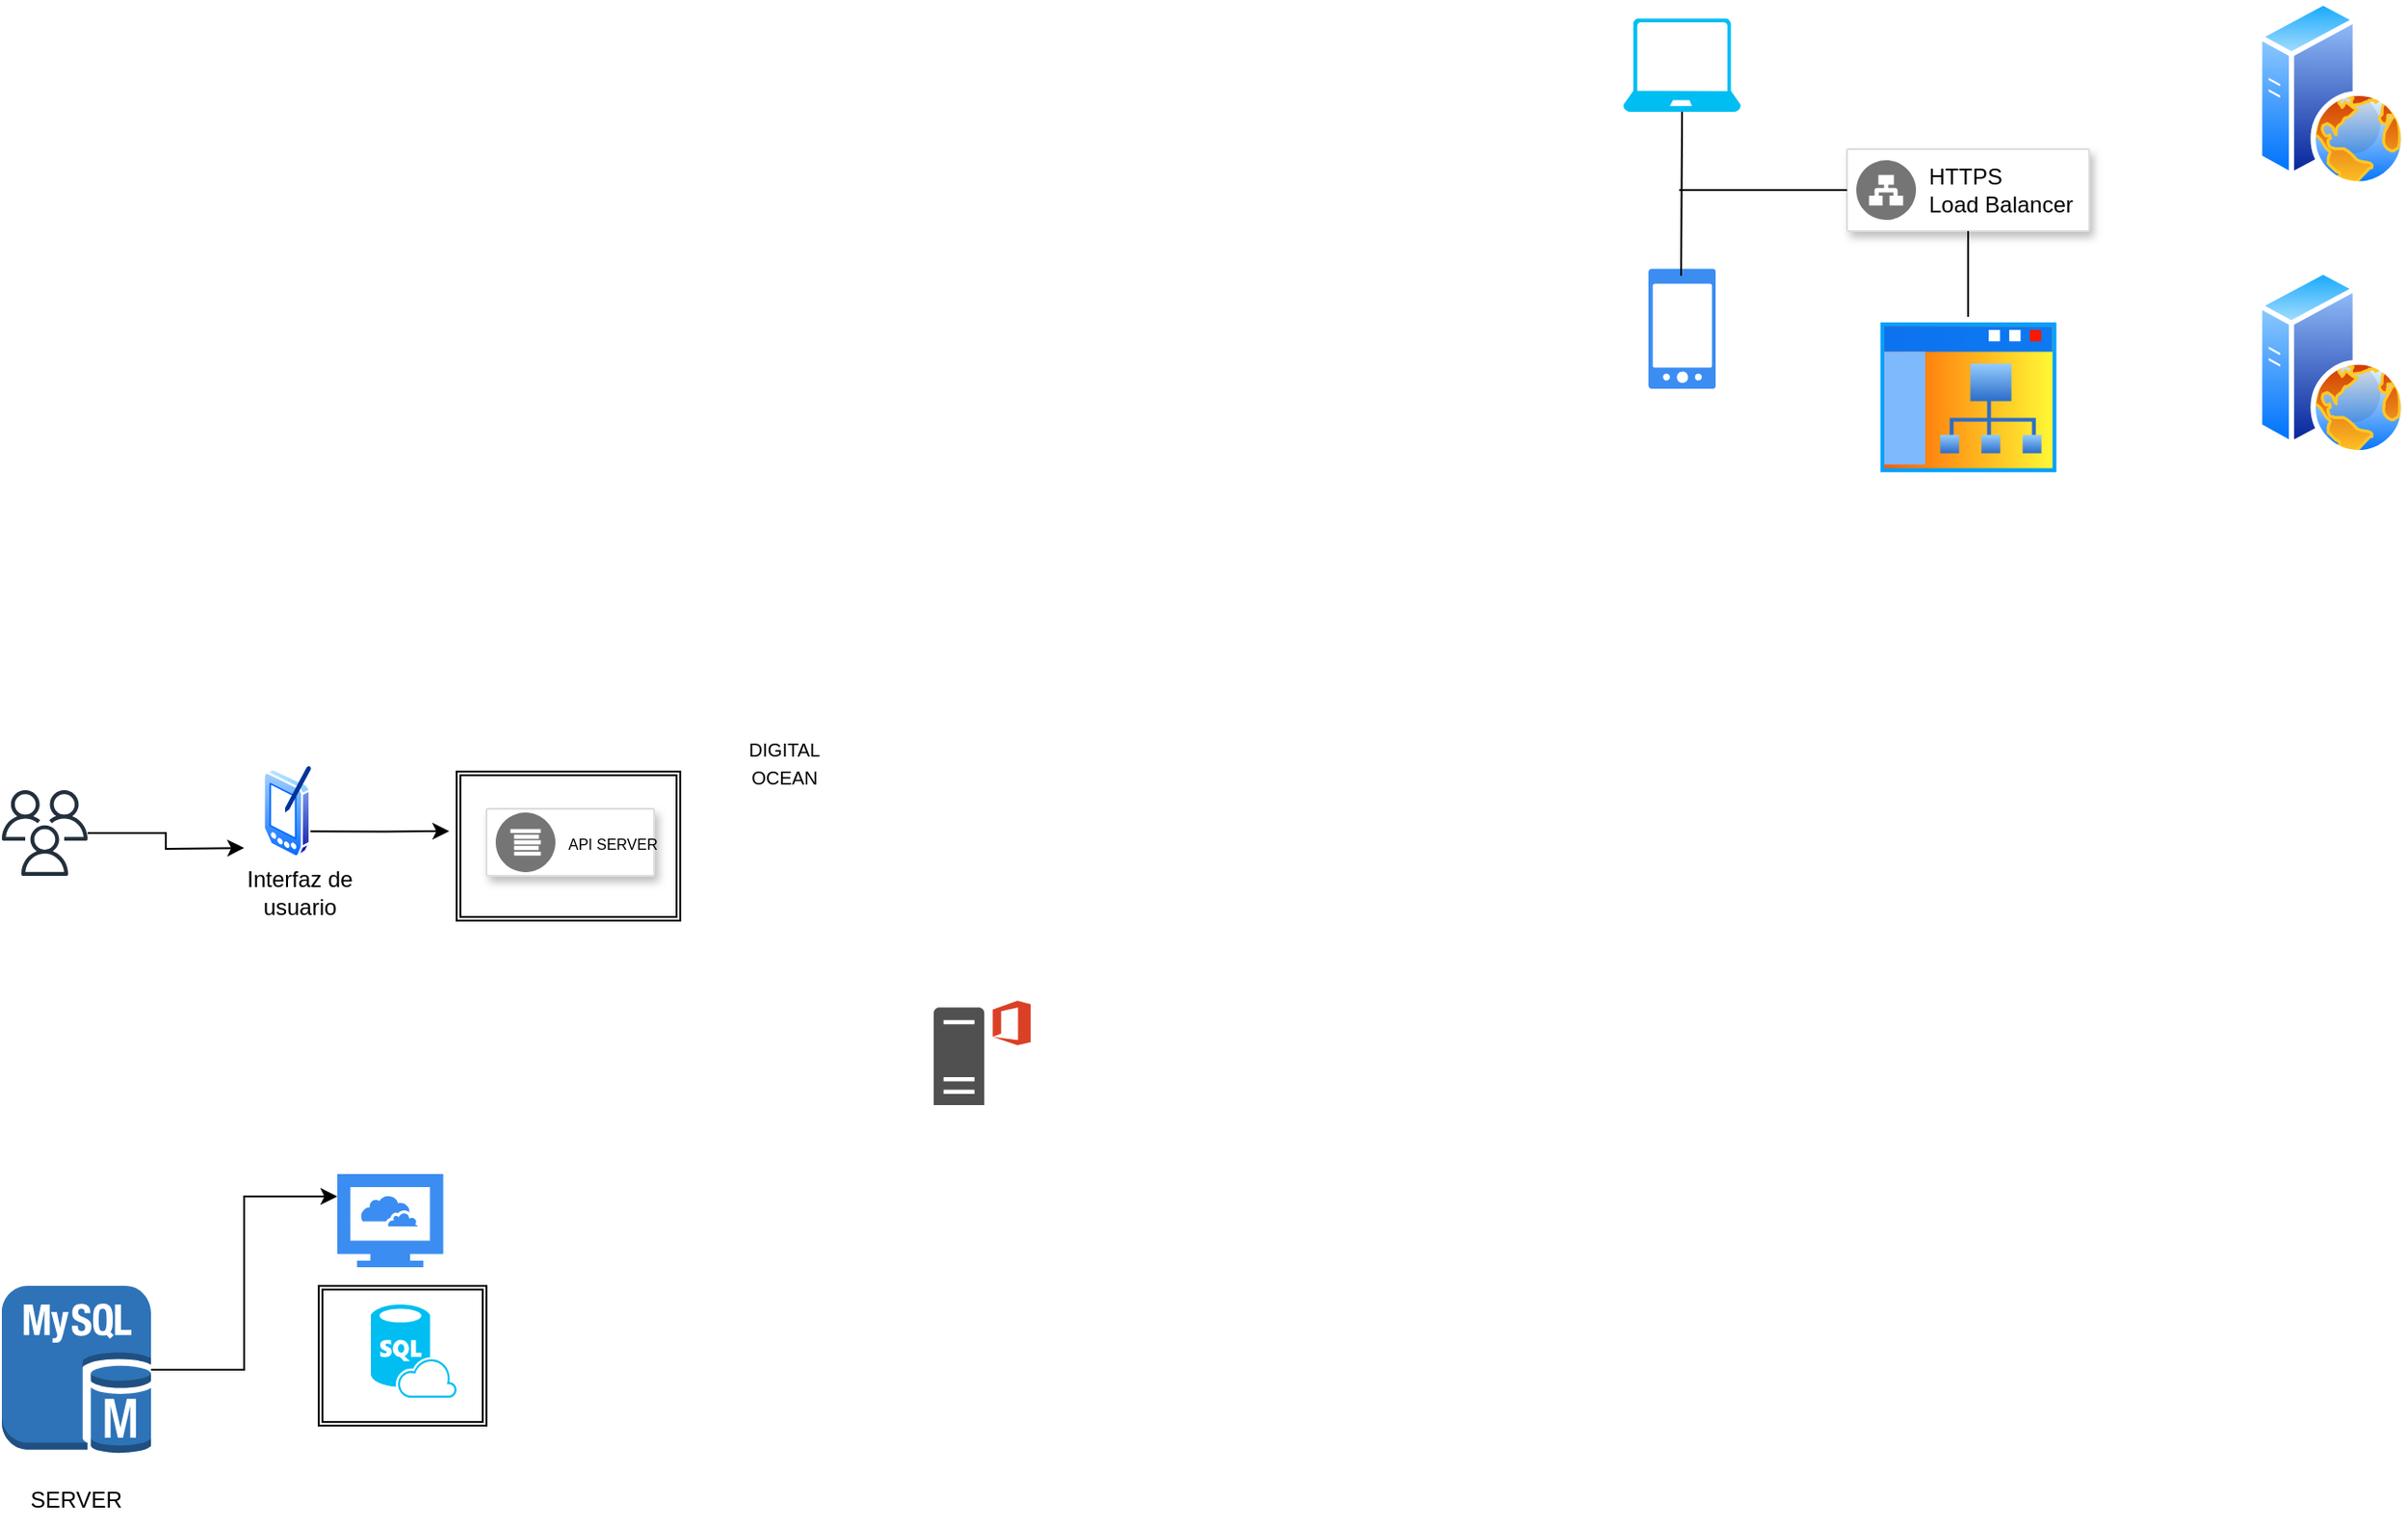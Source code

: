 <mxfile version="22.0.6" type="github">
  <diagram name="Página-1" id="PYHdCMtaZ9K6iWC_R7Uq">
    <mxGraphModel dx="880" dy="478" grid="1" gridSize="10" guides="1" tooltips="1" connect="1" arrows="1" fold="1" page="1" pageScale="1" pageWidth="827" pageHeight="1169" math="0" shadow="0">
      <root>
        <mxCell id="0" />
        <mxCell id="1" parent="0" />
        <mxCell id="VWmujf-tKI-zSH2csgcB-4" value="" style="sketch=0;outlineConnect=0;fontColor=#232F3E;gradientColor=none;fillColor=#232F3D;strokeColor=none;dashed=0;verticalLabelPosition=bottom;verticalAlign=top;align=center;html=1;fontSize=12;fontStyle=0;aspect=fixed;pointerEvents=1;shape=mxgraph.aws4.users;" parent="1" vertex="1">
          <mxGeometry x="20" y="444" width="46" height="46" as="geometry" />
        </mxCell>
        <mxCell id="VWmujf-tKI-zSH2csgcB-7" value="Interfaz de usuario" style="text;html=1;strokeColor=none;fillColor=none;align=center;verticalAlign=middle;whiteSpace=wrap;rounded=0;" parent="1" vertex="1">
          <mxGeometry x="150" y="484" width="60" height="30" as="geometry" />
        </mxCell>
        <mxCell id="VWmujf-tKI-zSH2csgcB-8" value="" style="sketch=0;pointerEvents=1;shadow=0;dashed=0;html=1;strokeColor=none;fillColor=#505050;labelPosition=center;verticalLabelPosition=bottom;verticalAlign=top;outlineConnect=0;align=center;shape=mxgraph.office.servers.office_web_apps_server;" parent="1" vertex="1">
          <mxGeometry x="520" y="557" width="52" height="56" as="geometry" />
        </mxCell>
        <mxCell id="VWmujf-tKI-zSH2csgcB-13" value="&lt;font style=&quot;font-size: 10px;&quot;&gt;DIGITAL OCEAN&lt;/font&gt;" style="text;html=1;strokeColor=none;fillColor=none;align=center;verticalAlign=middle;whiteSpace=wrap;rounded=0;" parent="1" vertex="1">
          <mxGeometry x="410" y="414" width="60" height="30" as="geometry" />
        </mxCell>
        <mxCell id="VWmujf-tKI-zSH2csgcB-16" value="" style="shape=image;html=1;verticalAlign=top;verticalLabelPosition=bottom;labelBackgroundColor=#ffffff;imageAspect=0;aspect=fixed;image=https://cdn2.iconfinder.com/data/icons/css-vol-1/24/digitalocean-128.png;fillColor=#3333FF;" parent="1" vertex="1">
          <mxGeometry x="370" y="394" width="50" height="50" as="geometry" />
        </mxCell>
        <mxCell id="VWmujf-tKI-zSH2csgcB-19" value="" style="image;aspect=fixed;perimeter=ellipsePerimeter;html=1;align=center;shadow=0;dashed=0;spacingTop=3;image=img/lib/active_directory/pda.svg;" parent="1" vertex="1">
          <mxGeometry x="160" y="430" width="27" height="50" as="geometry" />
        </mxCell>
        <mxCell id="gVTh78AQYbCyY5CRqsvb-1" value="" style="sketch=0;html=1;aspect=fixed;strokeColor=none;shadow=0;fillColor=#3B8DF1;verticalAlign=top;labelPosition=center;verticalLabelPosition=bottom;shape=mxgraph.gcp2.phone_android" parent="1" vertex="1">
          <mxGeometry x="903.5" y="164.29" width="36" height="64.29" as="geometry" />
        </mxCell>
        <mxCell id="VWmujf-tKI-zSH2csgcB-20" value="" style="strokeColor=#dddddd;shadow=1;strokeWidth=1;rounded=1;absoluteArcSize=1;arcSize=2;" parent="1" vertex="1">
          <mxGeometry x="280" y="454" width="90" height="36" as="geometry" />
        </mxCell>
        <mxCell id="VWmujf-tKI-zSH2csgcB-21" value="&lt;font style=&quot;font-size: 8px;&quot;&gt;API SERVER&lt;/font&gt;" style="sketch=0;dashed=0;connectable=0;html=1;fillColor=#757575;strokeColor=none;shape=mxgraph.gcp2.logs_api;part=1;labelPosition=right;verticalLabelPosition=middle;align=left;verticalAlign=middle;spacingLeft=5;fontSize=12;" parent="VWmujf-tKI-zSH2csgcB-20" vertex="1">
          <mxGeometry y="0.5" width="32" height="32" relative="1" as="geometry">
            <mxPoint x="5" y="-16" as="offset" />
          </mxGeometry>
        </mxCell>
        <mxCell id="gVTh78AQYbCyY5CRqsvb-2" value="" style="verticalLabelPosition=bottom;html=1;verticalAlign=top;align=center;strokeColor=none;fillColor=#00BEF2;shape=mxgraph.azure.laptop;pointerEvents=1;" parent="1" vertex="1">
          <mxGeometry x="890" y="30" width="63" height="50" as="geometry" />
        </mxCell>
        <mxCell id="VWmujf-tKI-zSH2csgcB-24" value="" style="shape=ext;double=1;rounded=0;whiteSpace=wrap;html=1;fillColor=none;" parent="1" vertex="1">
          <mxGeometry x="264" y="434" width="120" height="80" as="geometry" />
        </mxCell>
        <mxCell id="gVTh78AQYbCyY5CRqsvb-9" value="" style="strokeColor=#dddddd;shadow=1;strokeWidth=1;rounded=1;absoluteArcSize=1;arcSize=2;" parent="1" vertex="1">
          <mxGeometry x="1010" y="100" width="130" height="44" as="geometry" />
        </mxCell>
        <mxCell id="gVTh78AQYbCyY5CRqsvb-10" value="HTTPS&#xa;Load Balancer" style="sketch=0;dashed=0;connectable=0;html=1;fillColor=#757575;strokeColor=none;shape=mxgraph.gcp2.network_load_balancer;part=1;labelPosition=right;verticalLabelPosition=middle;align=left;verticalAlign=middle;spacingLeft=5;fontSize=12;" parent="gVTh78AQYbCyY5CRqsvb-9" vertex="1">
          <mxGeometry y="0.5" width="32" height="32" relative="1" as="geometry">
            <mxPoint x="5" y="-16" as="offset" />
          </mxGeometry>
        </mxCell>
        <mxCell id="gVTh78AQYbCyY5CRqsvb-13" value="" style="image;aspect=fixed;perimeter=ellipsePerimeter;html=1;align=center;shadow=0;dashed=0;spacingTop=3;image=img/lib/active_directory/sub_site.svg;" parent="1" vertex="1">
          <mxGeometry x="1025" y="190" width="100" height="86" as="geometry" />
        </mxCell>
        <mxCell id="VWmujf-tKI-zSH2csgcB-26" style="edgeStyle=orthogonalEdgeStyle;rounded=0;orthogonalLoop=1;jettySize=auto;html=1;exitX=1;exitY=0.75;exitDx=0;exitDy=0;entryX=-0.033;entryY=0.4;entryDx=0;entryDy=0;entryPerimeter=0;" parent="1" source="VWmujf-tKI-zSH2csgcB-19" target="VWmujf-tKI-zSH2csgcB-24" edge="1">
          <mxGeometry relative="1" as="geometry" />
        </mxCell>
        <mxCell id="gVTh78AQYbCyY5CRqsvb-14" value="" style="endArrow=none;html=1;rounded=0;entryX=0;entryY=0.5;entryDx=0;entryDy=0;" parent="1" target="gVTh78AQYbCyY5CRqsvb-9" edge="1">
          <mxGeometry width="50" height="50" relative="1" as="geometry">
            <mxPoint x="920" y="122" as="sourcePoint" />
            <mxPoint x="1050" y="370" as="targetPoint" />
          </mxGeometry>
        </mxCell>
        <mxCell id="VWmujf-tKI-zSH2csgcB-17" style="edgeStyle=orthogonalEdgeStyle;rounded=0;orthogonalLoop=1;jettySize=auto;html=1;entryX=0;entryY=0.75;entryDx=0;entryDy=0;" parent="1" source="VWmujf-tKI-zSH2csgcB-4" edge="1">
          <mxGeometry relative="1" as="geometry">
            <mxPoint x="150" y="475" as="targetPoint" />
          </mxGeometry>
        </mxCell>
        <mxCell id="gVTh78AQYbCyY5CRqsvb-15" value="" style="endArrow=none;html=1;rounded=0;entryX=0.5;entryY=1;entryDx=0;entryDy=0;entryPerimeter=0;exitX=0.486;exitY=0.058;exitDx=0;exitDy=0;exitPerimeter=0;" parent="1" source="gVTh78AQYbCyY5CRqsvb-1" target="gVTh78AQYbCyY5CRqsvb-2" edge="1">
          <mxGeometry width="50" height="50" relative="1" as="geometry">
            <mxPoint x="1000" y="420" as="sourcePoint" />
            <mxPoint x="1050" y="370" as="targetPoint" />
          </mxGeometry>
        </mxCell>
        <mxCell id="gVTh78AQYbCyY5CRqsvb-16" value="" style="endArrow=none;html=1;rounded=0;" parent="1" source="gVTh78AQYbCyY5CRqsvb-13" target="gVTh78AQYbCyY5CRqsvb-9" edge="1">
          <mxGeometry width="50" height="50" relative="1" as="geometry">
            <mxPoint x="1000" y="420" as="sourcePoint" />
            <mxPoint x="1050" y="370" as="targetPoint" />
          </mxGeometry>
        </mxCell>
        <mxCell id="gVTh78AQYbCyY5CRqsvb-17" value="" style="image;aspect=fixed;perimeter=ellipsePerimeter;html=1;align=center;shadow=0;dashed=0;spacingTop=3;image=img/lib/active_directory/web_server.svg;" parent="1" vertex="1">
          <mxGeometry x="1230" y="20" width="80" height="100" as="geometry" />
        </mxCell>
        <mxCell id="gVTh78AQYbCyY5CRqsvb-18" value="" style="image;aspect=fixed;perimeter=ellipsePerimeter;html=1;align=center;shadow=0;dashed=0;spacingTop=3;image=img/lib/active_directory/web_server.svg;" parent="1" vertex="1">
          <mxGeometry x="1230" y="164.29" width="80" height="100" as="geometry" />
        </mxCell>
        <mxCell id="PNPp258NkE-0I14bSV6u-2" value="" style="outlineConnect=0;dashed=0;verticalLabelPosition=bottom;verticalAlign=top;align=center;html=1;shape=mxgraph.aws3.mysql_db_instance;fillColor=#2E73B8;gradientColor=none;" vertex="1" parent="1">
          <mxGeometry x="20" y="710" width="80" height="90" as="geometry" />
        </mxCell>
        <mxCell id="PNPp258NkE-0I14bSV6u-3" value="" style="verticalLabelPosition=bottom;html=1;verticalAlign=top;align=center;strokeColor=none;fillColor=#00BEF2;shape=mxgraph.azure.sql_database_sql_azure;" vertex="1" parent="1">
          <mxGeometry x="218" y="720" width="46" height="50" as="geometry" />
        </mxCell>
        <mxCell id="PNPp258NkE-0I14bSV6u-4" value="" style="sketch=0;html=1;aspect=fixed;strokeColor=none;shadow=0;fillColor=#3B8DF1;verticalAlign=top;labelPosition=center;verticalLabelPosition=bottom;shape=mxgraph.gcp2.cloud_computer" vertex="1" parent="1">
          <mxGeometry x="200" y="650" width="56.82" height="50" as="geometry" />
        </mxCell>
        <mxCell id="PNPp258NkE-0I14bSV6u-5" value="" style="shape=ext;double=1;rounded=0;whiteSpace=wrap;html=1;fillColor=none;" vertex="1" parent="1">
          <mxGeometry x="190" y="710" width="90" height="75" as="geometry" />
        </mxCell>
        <mxCell id="PNPp258NkE-0I14bSV6u-7" style="edgeStyle=orthogonalEdgeStyle;rounded=0;orthogonalLoop=1;jettySize=auto;html=1;entryX=0;entryY=0.24;entryDx=0;entryDy=0;entryPerimeter=0;" edge="1" parent="1" source="PNPp258NkE-0I14bSV6u-2" target="PNPp258NkE-0I14bSV6u-4">
          <mxGeometry relative="1" as="geometry" />
        </mxCell>
        <mxCell id="PNPp258NkE-0I14bSV6u-8" value="SERVER" style="text;html=1;strokeColor=none;fillColor=none;align=center;verticalAlign=middle;whiteSpace=wrap;rounded=0;" vertex="1" parent="1">
          <mxGeometry x="30" y="810" width="60" height="30" as="geometry" />
        </mxCell>
      </root>
    </mxGraphModel>
  </diagram>
</mxfile>
